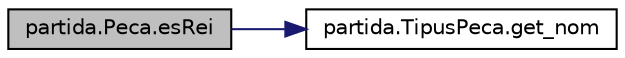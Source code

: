 digraph "partida.Peca.esRei"
{
 // LATEX_PDF_SIZE
  edge [fontname="Helvetica",fontsize="10",labelfontname="Helvetica",labelfontsize="10"];
  node [fontname="Helvetica",fontsize="10",shape=record];
  rankdir="LR";
  Node1 [label="partida.Peca.esRei",height=0.2,width=0.4,color="black", fillcolor="grey75", style="filled", fontcolor="black",tooltip="Valida si la Peça actual és el REI."];
  Node1 -> Node2 [color="midnightblue",fontsize="10",style="solid",fontname="Helvetica"];
  Node2 [label="partida.TipusPeca.get_nom",height=0.2,width=0.4,color="black", fillcolor="white", style="filled",URL="$classpartida_1_1_tipus_peca.html#a4d5a3d6a5f26c4167a4a7e2b4a9f0015",tooltip="Nom del tipus de Peça."];
}
